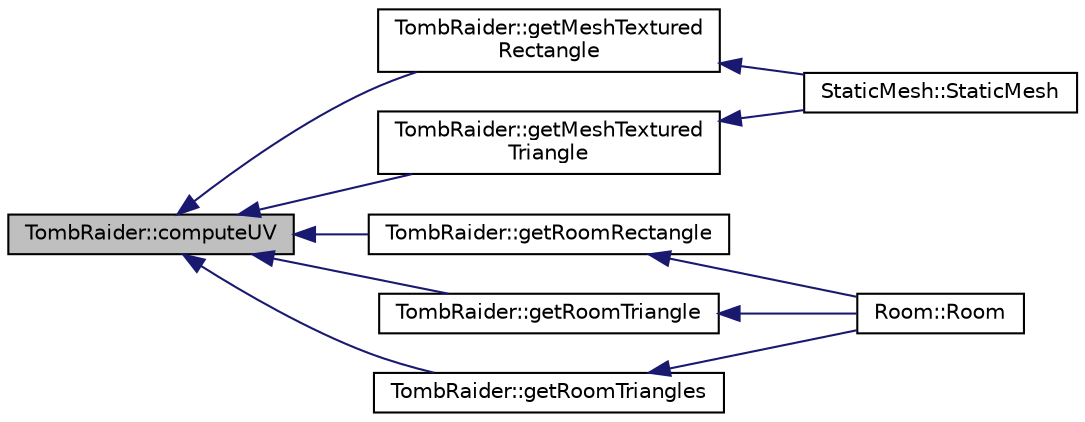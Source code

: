 digraph "TombRaider::computeUV"
{
 // INTERACTIVE_SVG=YES
  edge [fontname="Helvetica",fontsize="10",labelfontname="Helvetica",labelfontsize="10"];
  node [fontname="Helvetica",fontsize="10",shape=record];
  rankdir="LR";
  Node1 [label="TombRaider::computeUV",height=0.2,width=0.4,color="black", fillcolor="grey75", style="filled" fontcolor="black"];
  Node1 -> Node2 [dir="back",color="midnightblue",fontsize="10",style="solid",fontname="Helvetica"];
  Node2 [label="TombRaider::getMeshTextured\lRectangle",height=0.2,width=0.4,color="black", fillcolor="white", style="filled",URL="$class_tomb_raider.html#a73a2b18fc9ac2b1dff28a12467b34b83",tooltip="This method is made to let you fill arrays or create single faces. There may be an allocatin version ..."];
  Node2 -> Node3 [dir="back",color="midnightblue",fontsize="10",style="solid",fontname="Helvetica"];
  Node3 [label="StaticMesh::StaticMesh",height=0.2,width=0.4,color="black", fillcolor="white", style="filled",URL="$class_static_mesh.html#ad6bf2b1e791352e9e58bf01990070774"];
  Node1 -> Node4 [dir="back",color="midnightblue",fontsize="10",style="solid",fontname="Helvetica"];
  Node4 [label="TombRaider::getMeshTextured\lTriangle",height=0.2,width=0.4,color="black", fillcolor="white", style="filled",URL="$class_tomb_raider.html#a5b973c212d91e0bccaadc1893bb49617",tooltip="This method is made to let you fill arrays or create single faces. There may be an allocatin version ..."];
  Node4 -> Node3 [dir="back",color="midnightblue",fontsize="10",style="solid",fontname="Helvetica"];
  Node1 -> Node5 [dir="back",color="midnightblue",fontsize="10",style="solid",fontname="Helvetica"];
  Node5 [label="TombRaider::getRoomRectangle",height=0.2,width=0.4,color="black", fillcolor="white", style="filled",URL="$class_tomb_raider.html#ac4d518ee479be2eded3626d43b5052e7",tooltip="Get rectangle data with texCoords for non-matching vertex/uv for each vertex in TombRaider room (unif..."];
  Node5 -> Node6 [dir="back",color="midnightblue",fontsize="10",style="solid",fontname="Helvetica"];
  Node6 [label="Room::Room",height=0.2,width=0.4,color="black", fillcolor="white", style="filled",URL="$class_room.html#a8a01c39d831d08c12bc38ecb3730b1c3"];
  Node1 -> Node7 [dir="back",color="midnightblue",fontsize="10",style="solid",fontname="Helvetica"];
  Node7 [label="TombRaider::getRoomTriangle",height=0.2,width=0.4,color="black", fillcolor="white", style="filled",URL="$class_tomb_raider.html#a218332fc406fbe7f8cbf75f91ed3d934",tooltip="Gets triangle data with texCoords for non-matching vertex/uv for each vertex in TombRaider room (unif..."];
  Node7 -> Node6 [dir="back",color="midnightblue",fontsize="10",style="solid",fontname="Helvetica"];
  Node1 -> Node8 [dir="back",color="midnightblue",fontsize="10",style="solid",fontname="Helvetica"];
  Node8 [label="TombRaider::getRoomTriangles",height=0.2,width=0.4,color="black", fillcolor="white", style="filled",URL="$class_tomb_raider.html#a14dec28444fb9917c7f4c86a30942f59",tooltip="Gets triangle data with texCoords for non-matching vertex/uv for each vertex in TombRaider room..."];
  Node8 -> Node6 [dir="back",color="midnightblue",fontsize="10",style="solid",fontname="Helvetica"];
}
